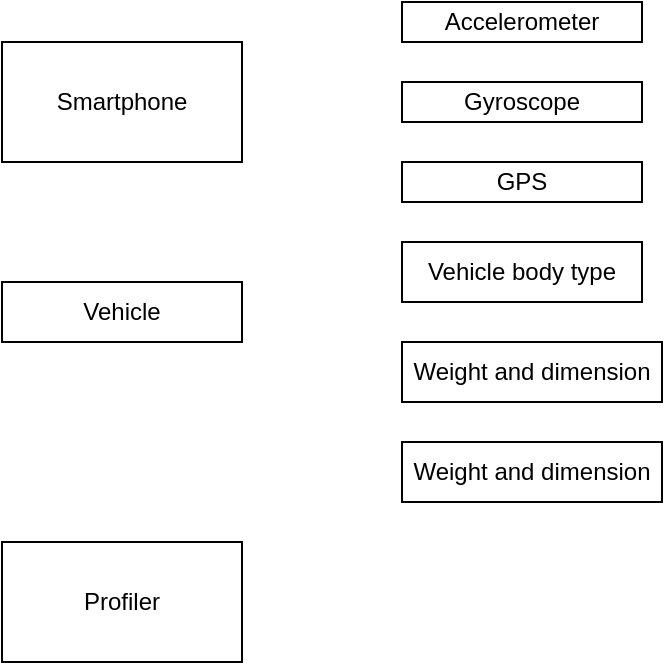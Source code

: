 <mxfile version="21.3.2" type="github">
  <diagram id="prtHgNgQTEPvFCAcTncT" name="Page-1">
    <mxGraphModel dx="794" dy="473" grid="1" gridSize="10" guides="1" tooltips="1" connect="1" arrows="1" fold="1" page="1" pageScale="1" pageWidth="827" pageHeight="1169" math="0" shadow="0">
      <root>
        <mxCell id="0" />
        <mxCell id="1" parent="0" />
        <mxCell id="cg_-4Gn6XDbBgUi1bZ2A-2" value="Smartphone" style="rounded=0;whiteSpace=wrap;html=1;" vertex="1" parent="1">
          <mxGeometry x="140" y="170" width="120" height="60" as="geometry" />
        </mxCell>
        <mxCell id="cg_-4Gn6XDbBgUi1bZ2A-3" value="Profiler" style="rounded=0;whiteSpace=wrap;html=1;" vertex="1" parent="1">
          <mxGeometry x="140" y="420" width="120" height="60" as="geometry" />
        </mxCell>
        <mxCell id="cg_-4Gn6XDbBgUi1bZ2A-6" value="Accelerometer" style="rounded=0;whiteSpace=wrap;html=1;" vertex="1" parent="1">
          <mxGeometry x="340" y="150" width="120" height="20" as="geometry" />
        </mxCell>
        <mxCell id="cg_-4Gn6XDbBgUi1bZ2A-7" value="Gyroscope" style="rounded=0;whiteSpace=wrap;html=1;" vertex="1" parent="1">
          <mxGeometry x="340" y="190" width="120" height="20" as="geometry" />
        </mxCell>
        <mxCell id="cg_-4Gn6XDbBgUi1bZ2A-8" value="GPS" style="rounded=0;whiteSpace=wrap;html=1;" vertex="1" parent="1">
          <mxGeometry x="340" y="230" width="120" height="20" as="geometry" />
        </mxCell>
        <mxCell id="cg_-4Gn6XDbBgUi1bZ2A-11" value="Vehicle" style="rounded=0;whiteSpace=wrap;html=1;" vertex="1" parent="1">
          <mxGeometry x="140" y="290" width="120" height="30" as="geometry" />
        </mxCell>
        <mxCell id="cg_-4Gn6XDbBgUi1bZ2A-12" value="Vehicle body type" style="rounded=0;whiteSpace=wrap;html=1;" vertex="1" parent="1">
          <mxGeometry x="340" y="270" width="120" height="30" as="geometry" />
        </mxCell>
        <mxCell id="cg_-4Gn6XDbBgUi1bZ2A-13" value="Weight and dimension" style="rounded=0;whiteSpace=wrap;html=1;" vertex="1" parent="1">
          <mxGeometry x="340" y="320" width="130" height="30" as="geometry" />
        </mxCell>
        <mxCell id="cg_-4Gn6XDbBgUi1bZ2A-14" value="Weight and dimension" style="rounded=0;whiteSpace=wrap;html=1;" vertex="1" parent="1">
          <mxGeometry x="340" y="370" width="130" height="30" as="geometry" />
        </mxCell>
      </root>
    </mxGraphModel>
  </diagram>
</mxfile>
